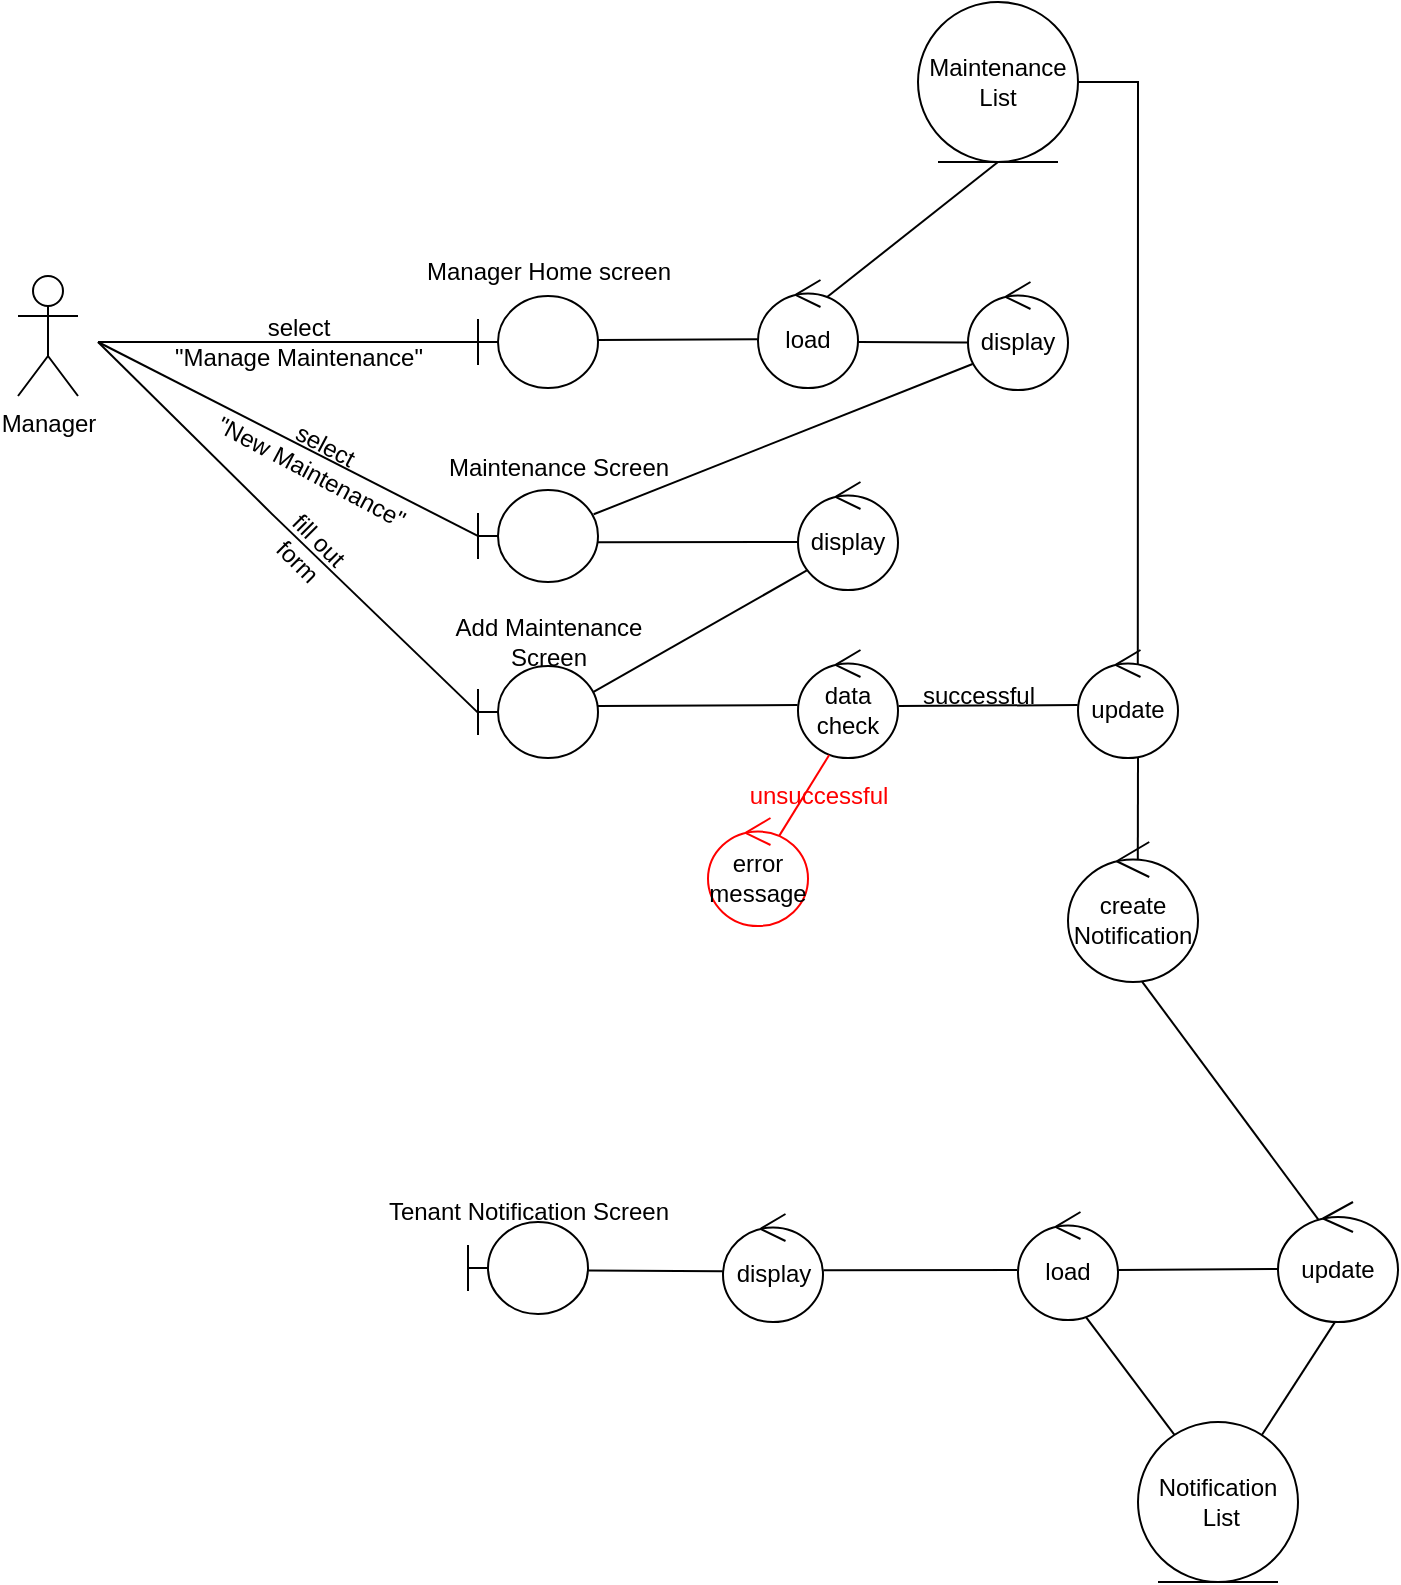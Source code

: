 <mxfile version="27.0.5">
  <diagram name="Page-1" id="Edj6D4vppkLDYpnddNf1">
    <mxGraphModel dx="1343" dy="897" grid="0" gridSize="10" guides="1" tooltips="1" connect="1" arrows="1" fold="1" page="0" pageScale="1" pageWidth="850" pageHeight="1100" math="0" shadow="0">
      <root>
        <mxCell id="0" />
        <mxCell id="1" parent="0" />
        <mxCell id="eHKGxqWATEW23Y8mFLor-1" value="" style="shape=umlBoundary;whiteSpace=wrap;html=1;" parent="1" vertex="1">
          <mxGeometry x="1110" y="197" width="60" height="46" as="geometry" />
        </mxCell>
        <mxCell id="eHKGxqWATEW23Y8mFLor-2" value="Manager" style="shape=umlActor;verticalLabelPosition=bottom;verticalAlign=top;html=1;" parent="1" vertex="1">
          <mxGeometry x="880" y="187" width="30" height="60" as="geometry" />
        </mxCell>
        <mxCell id="eHKGxqWATEW23Y8mFLor-3" value="" style="line;strokeWidth=1;fillColor=none;align=left;verticalAlign=middle;spacingTop=-1;spacingLeft=3;spacingRight=3;rotatable=0;labelPosition=right;points=[];portConstraint=eastwest;strokeColor=inherit;" parent="1" vertex="1">
          <mxGeometry x="920" y="216" width="190" height="8" as="geometry" />
        </mxCell>
        <mxCell id="eHKGxqWATEW23Y8mFLor-4" value="select&lt;div&gt;&quot;Manage Maintenance&quot;&lt;/div&gt;" style="text;html=1;align=center;verticalAlign=middle;resizable=0;points=[];autosize=1;strokeColor=none;fillColor=none;" parent="1" vertex="1">
          <mxGeometry x="945" y="200" width="150" height="40" as="geometry" />
        </mxCell>
        <mxCell id="eHKGxqWATEW23Y8mFLor-5" value="&lt;div&gt;&lt;br&gt;&lt;/div&gt;&lt;div&gt;&lt;br&gt;&lt;/div&gt;" style="edgeLabel;html=1;align=center;verticalAlign=middle;resizable=0;points=[];" parent="1" vertex="1" connectable="0">
          <mxGeometry x="975.747" y="282.917" as="geometry" />
        </mxCell>
        <mxCell id="eHKGxqWATEW23Y8mFLor-6" value="Manager Home screen" style="text;html=1;align=center;verticalAlign=middle;resizable=0;points=[];autosize=1;strokeColor=none;fillColor=none;" parent="1" vertex="1">
          <mxGeometry x="1070" y="170" width="150" height="30" as="geometry" />
        </mxCell>
        <mxCell id="eHKGxqWATEW23Y8mFLor-7" value="display" style="ellipse;shape=umlControl;whiteSpace=wrap;html=1;" parent="1" vertex="1">
          <mxGeometry x="1355" y="190" width="50" height="54" as="geometry" />
        </mxCell>
        <mxCell id="eHKGxqWATEW23Y8mFLor-9" value="" style="shape=umlBoundary;whiteSpace=wrap;html=1;" parent="1" vertex="1">
          <mxGeometry x="1110" y="294" width="60" height="46" as="geometry" />
        </mxCell>
        <mxCell id="eHKGxqWATEW23Y8mFLor-12" value="" style="endArrow=none;html=1;rounded=0;entryX=0.024;entryY=0.775;entryDx=0;entryDy=0;entryPerimeter=0;exitX=-0.002;exitY=0.499;exitDx=0;exitDy=0;exitPerimeter=0;" parent="1" source="eHKGxqWATEW23Y8mFLor-9" edge="1">
          <mxGeometry width="50" height="50" relative="1" as="geometry">
            <mxPoint x="1050" y="360" as="sourcePoint" />
            <mxPoint x="920" y="220" as="targetPoint" />
          </mxGeometry>
        </mxCell>
        <mxCell id="eHKGxqWATEW23Y8mFLor-14" value="Maintenance Screen" style="text;html=1;align=center;verticalAlign=middle;resizable=0;points=[];autosize=1;strokeColor=none;fillColor=none;" parent="1" vertex="1">
          <mxGeometry x="1085" y="267.92" width="130" height="30" as="geometry" />
        </mxCell>
        <mxCell id="eHKGxqWATEW23Y8mFLor-15" value="select&lt;div&gt;&quot;New Maintenance&quot;&lt;/div&gt;" style="text;html=1;align=center;verticalAlign=middle;resizable=0;points=[];autosize=1;strokeColor=none;fillColor=none;rotation=28;" parent="1" vertex="1">
          <mxGeometry x="965" y="257.92" width="130" height="40" as="geometry" />
        </mxCell>
        <mxCell id="SreRtEgPJbsm5RVECTlc-20" value="load" style="ellipse;shape=umlControl;whiteSpace=wrap;html=1;" parent="1" vertex="1">
          <mxGeometry x="1250" y="189" width="50" height="54" as="geometry" />
        </mxCell>
        <mxCell id="SreRtEgPJbsm5RVECTlc-25" value="display" style="ellipse;shape=umlControl;whiteSpace=wrap;html=1;" parent="1" vertex="1">
          <mxGeometry x="1270" y="290" width="50" height="54" as="geometry" />
        </mxCell>
        <mxCell id="SreRtEgPJbsm5RVECTlc-34" value="" style="shape=umlBoundary;whiteSpace=wrap;html=1;" parent="1" vertex="1">
          <mxGeometry x="1110" y="382" width="60" height="46" as="geometry" />
        </mxCell>
        <mxCell id="SreRtEgPJbsm5RVECTlc-36" value="Add Maintenance&lt;div&gt;Screen&lt;/div&gt;" style="text;html=1;align=center;verticalAlign=middle;resizable=0;points=[];autosize=1;strokeColor=none;fillColor=none;" parent="1" vertex="1">
          <mxGeometry x="1085" y="350" width="120" height="40" as="geometry" />
        </mxCell>
        <mxCell id="SreRtEgPJbsm5RVECTlc-37" value="" style="endArrow=none;html=1;rounded=0;entryX=0;entryY=0.5;entryDx=0;entryDy=0;entryPerimeter=0;exitX=0.003;exitY=0.5;exitDx=0;exitDy=0;exitPerimeter=0;" parent="1" source="BBM3tEDCBpWHIwVWzPCS-1" target="eHKGxqWATEW23Y8mFLor-3" edge="1">
          <mxGeometry width="50" height="50" relative="1" as="geometry">
            <mxPoint x="991.468" y="303.955" as="sourcePoint" />
            <mxPoint x="930" y="230" as="targetPoint" />
          </mxGeometry>
        </mxCell>
        <mxCell id="SreRtEgPJbsm5RVECTlc-42" value="data&lt;div&gt;check&lt;/div&gt;" style="ellipse;shape=umlControl;whiteSpace=wrap;html=1;" parent="1" vertex="1">
          <mxGeometry x="1270" y="374" width="50" height="54" as="geometry" />
        </mxCell>
        <mxCell id="SreRtEgPJbsm5RVECTlc-45" value="successful" style="text;html=1;align=center;verticalAlign=middle;resizable=0;points=[];autosize=1;strokeColor=none;fillColor=none;" parent="1" vertex="1">
          <mxGeometry x="1320" y="382" width="80" height="30" as="geometry" />
        </mxCell>
        <mxCell id="SreRtEgPJbsm5RVECTlc-48" value="&lt;font style=&quot;color: rgb(255, 0, 0);&quot;&gt;unsuccessful&lt;/font&gt;" style="text;html=1;align=center;verticalAlign=middle;resizable=0;points=[];autosize=1;strokeColor=none;fillColor=none;" parent="1" vertex="1">
          <mxGeometry x="1235" y="432" width="90" height="30" as="geometry" />
        </mxCell>
        <mxCell id="SreRtEgPJbsm5RVECTlc-55" value="" style="shape=umlBoundary;whiteSpace=wrap;html=1;" parent="1" vertex="1">
          <mxGeometry x="1105" y="660" width="60" height="46" as="geometry" />
        </mxCell>
        <mxCell id="SreRtEgPJbsm5RVECTlc-56" value="Tenant Notification Screen" style="text;html=1;align=center;verticalAlign=middle;resizable=0;points=[];autosize=1;strokeColor=none;fillColor=none;" parent="1" vertex="1">
          <mxGeometry x="1055" y="640" width="160" height="30" as="geometry" />
        </mxCell>
        <mxCell id="SreRtEgPJbsm5RVECTlc-61" value="display" style="ellipse;shape=umlControl;whiteSpace=wrap;html=1;" parent="1" vertex="1">
          <mxGeometry x="1232.5" y="656" width="50" height="54" as="geometry" />
        </mxCell>
        <mxCell id="SreRtEgPJbsm5RVECTlc-65" value="Maintenance List" style="ellipse;shape=umlEntity;whiteSpace=wrap;html=1;" parent="1" vertex="1">
          <mxGeometry x="1330" y="50" width="80" height="80" as="geometry" />
        </mxCell>
        <mxCell id="SreRtEgPJbsm5RVECTlc-70" value="error message" style="ellipse;shape=umlControl;whiteSpace=wrap;html=1;strokeColor=#FF0000;" parent="1" vertex="1">
          <mxGeometry x="1225" y="458" width="50" height="54" as="geometry" />
        </mxCell>
        <mxCell id="SreRtEgPJbsm5RVECTlc-74" value="load" style="ellipse;shape=umlControl;whiteSpace=wrap;html=1;" parent="1" vertex="1">
          <mxGeometry x="1380" y="655" width="50" height="54" as="geometry" />
        </mxCell>
        <mxCell id="Y5v6sllil8ut1cADPgWj-10" value="Notification&lt;div&gt;&amp;nbsp;List&lt;/div&gt;" style="ellipse;shape=umlEntity;whiteSpace=wrap;html=1;" parent="1" vertex="1">
          <mxGeometry x="1440" y="760" width="80" height="80" as="geometry" />
        </mxCell>
        <mxCell id="Y5v6sllil8ut1cADPgWj-12" value="create&lt;div&gt;Notification&lt;/div&gt;" style="ellipse;shape=umlControl;whiteSpace=wrap;html=1;" parent="1" vertex="1">
          <mxGeometry x="1405" y="470" width="65" height="70" as="geometry" />
        </mxCell>
        <mxCell id="Y5v6sllil8ut1cADPgWj-15" value="update" style="ellipse;shape=umlControl;whiteSpace=wrap;html=1;" parent="1" vertex="1">
          <mxGeometry x="1510" y="650" width="60" height="60" as="geometry" />
        </mxCell>
        <mxCell id="BBM3tEDCBpWHIwVWzPCS-2" value="" style="endArrow=none;html=1;rounded=0;entryX=0;entryY=0.5;entryDx=0;entryDy=0;entryPerimeter=0;exitX=-0.003;exitY=0.504;exitDx=0;exitDy=0;exitPerimeter=0;" parent="1" source="SreRtEgPJbsm5RVECTlc-34" target="BBM3tEDCBpWHIwVWzPCS-1" edge="1">
          <mxGeometry width="50" height="50" relative="1" as="geometry">
            <mxPoint x="1110" y="433" as="sourcePoint" />
            <mxPoint x="920" y="220" as="targetPoint" />
          </mxGeometry>
        </mxCell>
        <mxCell id="BBM3tEDCBpWHIwVWzPCS-1" value="fill out&lt;div&gt;form&lt;/div&gt;" style="text;html=1;align=center;verticalAlign=middle;resizable=0;points=[];autosize=1;strokeColor=none;fillColor=none;rotation=45;" parent="1" vertex="1">
          <mxGeometry x="1000" y="304" width="50" height="40" as="geometry" />
        </mxCell>
        <mxCell id="BBM3tEDCBpWHIwVWzPCS-11" value="" style="endArrow=none;html=1;rounded=0;entryX=0.5;entryY=1;entryDx=0;entryDy=0;exitX=0.688;exitY=0.16;exitDx=0;exitDy=0;exitPerimeter=0;" parent="1" source="SreRtEgPJbsm5RVECTlc-20" target="SreRtEgPJbsm5RVECTlc-65" edge="1">
          <mxGeometry width="50" height="50" relative="1" as="geometry">
            <mxPoint x="1425" y="197" as="sourcePoint" />
            <mxPoint x="1235" y="100" as="targetPoint" />
          </mxGeometry>
        </mxCell>
        <mxCell id="BBM3tEDCBpWHIwVWzPCS-12" value="" style="endArrow=none;html=1;rounded=0;exitX=-0.004;exitY=0.549;exitDx=0;exitDy=0;exitPerimeter=0;" parent="1" source="SreRtEgPJbsm5RVECTlc-20" edge="1">
          <mxGeometry width="50" height="50" relative="1" as="geometry">
            <mxPoint x="1319" y="209" as="sourcePoint" />
            <mxPoint x="1170" y="219" as="targetPoint" />
          </mxGeometry>
        </mxCell>
        <mxCell id="BBM3tEDCBpWHIwVWzPCS-13" value="" style="endArrow=none;html=1;rounded=0;exitX=-0.008;exitY=0.561;exitDx=0;exitDy=0;exitPerimeter=0;entryX=1;entryY=0.574;entryDx=0;entryDy=0;entryPerimeter=0;" parent="1" source="eHKGxqWATEW23Y8mFLor-7" target="SreRtEgPJbsm5RVECTlc-20" edge="1">
          <mxGeometry width="50" height="50" relative="1" as="geometry">
            <mxPoint x="1260" y="229" as="sourcePoint" />
            <mxPoint x="1320" y="230" as="targetPoint" />
          </mxGeometry>
        </mxCell>
        <mxCell id="BBM3tEDCBpWHIwVWzPCS-14" value="" style="endArrow=none;html=1;rounded=0;exitX=0.046;exitY=0.759;exitDx=0;exitDy=0;exitPerimeter=0;entryX=0.964;entryY=0.264;entryDx=0;entryDy=0;entryPerimeter=0;" parent="1" source="eHKGxqWATEW23Y8mFLor-7" target="eHKGxqWATEW23Y8mFLor-9" edge="1">
          <mxGeometry width="50" height="50" relative="1" as="geometry">
            <mxPoint x="1365" y="230" as="sourcePoint" />
            <mxPoint x="1310" y="230" as="targetPoint" />
          </mxGeometry>
        </mxCell>
        <mxCell id="BBM3tEDCBpWHIwVWzPCS-15" value="" style="endArrow=none;html=1;rounded=0;exitX=0;exitY=0.556;exitDx=0;exitDy=0;exitPerimeter=0;entryX=1;entryY=0.567;entryDx=0;entryDy=0;entryPerimeter=0;" parent="1" source="SreRtEgPJbsm5RVECTlc-25" target="eHKGxqWATEW23Y8mFLor-9" edge="1">
          <mxGeometry width="50" height="50" relative="1" as="geometry">
            <mxPoint x="1260" y="229" as="sourcePoint" />
            <mxPoint x="1180" y="229" as="targetPoint" />
          </mxGeometry>
        </mxCell>
        <mxCell id="BBM3tEDCBpWHIwVWzPCS-16" value="" style="endArrow=none;html=1;rounded=0;exitX=0.089;exitY=0.819;exitDx=0;exitDy=0;exitPerimeter=0;entryX=0.963;entryY=0.281;entryDx=0;entryDy=0;entryPerimeter=0;" parent="1" source="SreRtEgPJbsm5RVECTlc-25" target="SreRtEgPJbsm5RVECTlc-34" edge="1">
          <mxGeometry width="50" height="50" relative="1" as="geometry">
            <mxPoint x="1280" y="330" as="sourcePoint" />
            <mxPoint x="1180" y="330" as="targetPoint" />
          </mxGeometry>
        </mxCell>
        <mxCell id="BBM3tEDCBpWHIwVWzPCS-18" value="" style="endArrow=none;html=1;rounded=0;exitX=-0.004;exitY=0.51;exitDx=0;exitDy=0;exitPerimeter=0;" parent="1" source="SreRtEgPJbsm5RVECTlc-42" edge="1">
          <mxGeometry width="50" height="50" relative="1" as="geometry">
            <mxPoint x="1280" y="330" as="sourcePoint" />
            <mxPoint x="1170" y="402" as="targetPoint" />
          </mxGeometry>
        </mxCell>
        <mxCell id="BBM3tEDCBpWHIwVWzPCS-19" value="update" style="ellipse;shape=umlControl;whiteSpace=wrap;html=1;" parent="1" vertex="1">
          <mxGeometry x="1410" y="374" width="50" height="54" as="geometry" />
        </mxCell>
        <mxCell id="BBM3tEDCBpWHIwVWzPCS-20" value="" style="endArrow=none;html=1;rounded=0;exitX=1.007;exitY=0.518;exitDx=0;exitDy=0;exitPerimeter=0;entryX=-0.003;entryY=0.51;entryDx=0;entryDy=0;entryPerimeter=0;" parent="1" source="SreRtEgPJbsm5RVECTlc-42" target="BBM3tEDCBpWHIwVWzPCS-19" edge="1">
          <mxGeometry width="50" height="50" relative="1" as="geometry">
            <mxPoint x="1280" y="412" as="sourcePoint" />
            <mxPoint x="1350" y="410" as="targetPoint" />
          </mxGeometry>
        </mxCell>
        <mxCell id="BBM3tEDCBpWHIwVWzPCS-21" value="" style="endArrow=none;html=1;rounded=0;entryX=1;entryY=0.5;entryDx=0;entryDy=0;exitX=0.598;exitY=0.135;exitDx=0;exitDy=0;exitPerimeter=0;" parent="1" source="BBM3tEDCBpWHIwVWzPCS-19" target="SreRtEgPJbsm5RVECTlc-65" edge="1">
          <mxGeometry width="50" height="50" relative="1" as="geometry">
            <mxPoint x="1440" y="380" as="sourcePoint" />
            <mxPoint x="1430" y="90" as="targetPoint" />
            <Array as="points">
              <mxPoint x="1440" y="90" />
            </Array>
          </mxGeometry>
        </mxCell>
        <mxCell id="BBM3tEDCBpWHIwVWzPCS-22" value="" style="endArrow=none;html=1;rounded=0;exitX=0.6;exitY=0.997;exitDx=0;exitDy=0;exitPerimeter=0;entryX=0.537;entryY=0.125;entryDx=0;entryDy=0;entryPerimeter=0;" parent="1" source="BBM3tEDCBpWHIwVWzPCS-19" target="Y5v6sllil8ut1cADPgWj-12" edge="1">
          <mxGeometry width="50" height="50" relative="1" as="geometry">
            <mxPoint x="1280" y="412" as="sourcePoint" />
            <mxPoint x="1180" y="412" as="targetPoint" />
          </mxGeometry>
        </mxCell>
        <mxCell id="BBM3tEDCBpWHIwVWzPCS-24" value="" style="endArrow=none;html=1;rounded=0;entryX=1.003;entryY=0.528;entryDx=0;entryDy=0;entryPerimeter=0;exitX=-0.003;exitY=0.53;exitDx=0;exitDy=0;exitPerimeter=0;" parent="1" source="SreRtEgPJbsm5RVECTlc-61" target="SreRtEgPJbsm5RVECTlc-55" edge="1">
          <mxGeometry width="50" height="50" relative="1" as="geometry">
            <mxPoint x="1230" y="690" as="sourcePoint" />
            <mxPoint x="1190" y="690" as="targetPoint" />
          </mxGeometry>
        </mxCell>
        <mxCell id="BBM3tEDCBpWHIwVWzPCS-25" value="" style="endArrow=none;html=1;rounded=0;entryX=1.004;entryY=0.521;entryDx=0;entryDy=0;entryPerimeter=0;exitX=-0.008;exitY=0.537;exitDx=0;exitDy=0;exitPerimeter=0;" parent="1" source="SreRtEgPJbsm5RVECTlc-74" target="SreRtEgPJbsm5RVECTlc-61" edge="1">
          <mxGeometry width="50" height="50" relative="1" as="geometry">
            <mxPoint x="1368.5" y="683.5" as="sourcePoint" />
            <mxPoint x="1301.5" y="682.5" as="targetPoint" />
          </mxGeometry>
        </mxCell>
        <mxCell id="BBM3tEDCBpWHIwVWzPCS-26" value="" style="endArrow=none;html=1;rounded=0;entryX=1.004;entryY=0.536;entryDx=0;entryDy=0;entryPerimeter=0;exitX=0;exitY=0.558;exitDx=0;exitDy=0;exitPerimeter=0;" parent="1" source="Y5v6sllil8ut1cADPgWj-15" target="SreRtEgPJbsm5RVECTlc-74" edge="1">
          <mxGeometry width="50" height="50" relative="1" as="geometry">
            <mxPoint x="1497" y="681" as="sourcePoint" />
            <mxPoint x="1430" y="680" as="targetPoint" />
          </mxGeometry>
        </mxCell>
        <mxCell id="BBM3tEDCBpWHIwVWzPCS-28" value="" style="endArrow=none;html=1;rounded=0;entryX=0.57;entryY=0.997;entryDx=0;entryDy=0;entryPerimeter=0;exitX=0.335;exitY=0.145;exitDx=0;exitDy=0;exitPerimeter=0;" parent="1" source="Y5v6sllil8ut1cADPgWj-15" target="Y5v6sllil8ut1cADPgWj-12" edge="1">
          <mxGeometry width="50" height="50" relative="1" as="geometry">
            <mxPoint x="1520" y="693" as="sourcePoint" />
            <mxPoint x="1440" y="694" as="targetPoint" />
            <Array as="points" />
          </mxGeometry>
        </mxCell>
        <mxCell id="BBM3tEDCBpWHIwVWzPCS-29" value="" style="endArrow=none;html=1;rounded=0;entryX=0.775;entryY=0.08;entryDx=0;entryDy=0;entryPerimeter=0;exitX=0.474;exitY=1.001;exitDx=0;exitDy=0;exitPerimeter=0;" parent="1" source="Y5v6sllil8ut1cADPgWj-15" target="Y5v6sllil8ut1cADPgWj-10" edge="1">
          <mxGeometry width="50" height="50" relative="1" as="geometry">
            <mxPoint x="1520" y="693" as="sourcePoint" />
            <mxPoint x="1440" y="694" as="targetPoint" />
          </mxGeometry>
        </mxCell>
        <mxCell id="BBM3tEDCBpWHIwVWzPCS-30" value="" style="endArrow=none;html=1;rounded=0;entryX=0.228;entryY=0.08;entryDx=0;entryDy=0;entryPerimeter=0;exitX=0.68;exitY=0.974;exitDx=0;exitDy=0;exitPerimeter=0;" parent="1" source="SreRtEgPJbsm5RVECTlc-74" target="Y5v6sllil8ut1cADPgWj-10" edge="1">
          <mxGeometry width="50" height="50" relative="1" as="geometry">
            <mxPoint x="1440" y="704" as="sourcePoint" />
            <mxPoint x="1404" y="760" as="targetPoint" />
          </mxGeometry>
        </mxCell>
        <mxCell id="BBM3tEDCBpWHIwVWzPCS-31" value="" style="endArrow=none;html=1;rounded=0;exitX=0.312;exitY=0.972;exitDx=0;exitDy=0;exitPerimeter=0;entryX=0.715;entryY=0.161;entryDx=0;entryDy=0;entryPerimeter=0;strokeColor=#FF0000;" parent="1" source="SreRtEgPJbsm5RVECTlc-42" target="SreRtEgPJbsm5RVECTlc-70" edge="1">
          <mxGeometry width="50" height="50" relative="1" as="geometry">
            <mxPoint x="1280" y="412" as="sourcePoint" />
            <mxPoint x="1180" y="412" as="targetPoint" />
          </mxGeometry>
        </mxCell>
      </root>
    </mxGraphModel>
  </diagram>
</mxfile>
